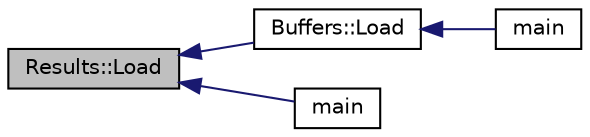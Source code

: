 digraph "Results::Load"
{
 // INTERACTIVE_SVG=YES
  edge [fontname="Helvetica",fontsize="10",labelfontname="Helvetica",labelfontsize="10"];
  node [fontname="Helvetica",fontsize="10",shape=record];
  rankdir="LR";
  Node23 [label="Results::Load",height=0.2,width=0.4,color="black", fillcolor="grey75", style="filled", fontcolor="black"];
  Node23 -> Node24 [dir="back",color="midnightblue",fontsize="10",style="solid",fontname="Helvetica"];
  Node24 [label="Buffers::Load",height=0.2,width=0.4,color="black", fillcolor="white", style="filled",URL="$classBuffers.html#ad09c532f7f364755265fcb7aa339602e",tooltip="Load Buffers from disk saved using Buffers::Dump. "];
  Node24 -> Node25 [dir="back",color="midnightblue",fontsize="10",style="solid",fontname="Helvetica"];
  Node25 [label="main",height=0.2,width=0.4,color="black", fillcolor="white", style="filled",URL="$pdmpk__exec_8cc.html#a0ddf1224851353fc92bfbff6f499fa97",tooltip="Execute the buffers generated by Buffers::Load. "];
  Node23 -> Node26 [dir="back",color="midnightblue",fontsize="10",style="solid",fontname="Helvetica"];
  Node26 [label="main",height=0.2,width=0.4,color="black", fillcolor="white", style="filled",URL="$pdmpk__test_8cc.html#a0ddf1224851353fc92bfbff6f499fa97",tooltip="Test the results of pdmpk_exec. "];
}
